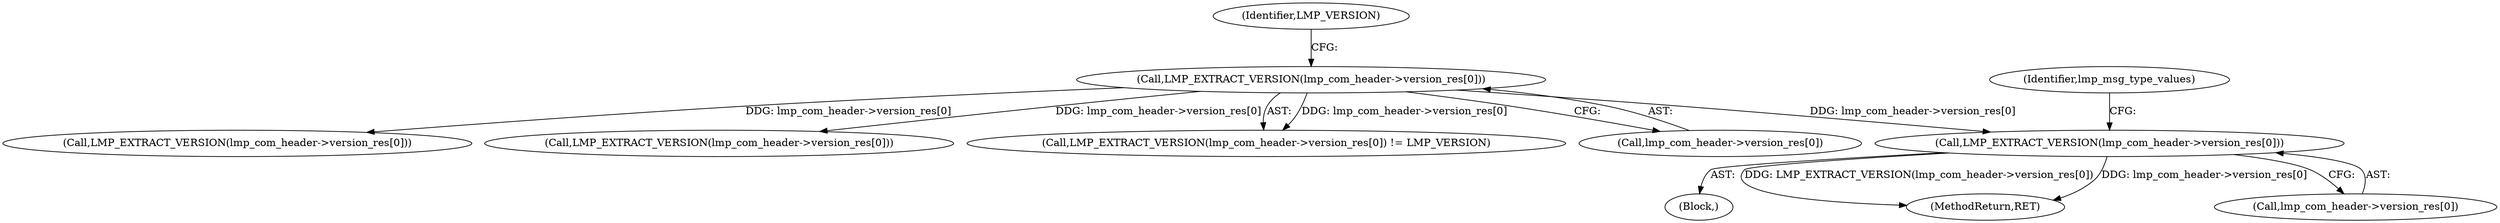 digraph "0_tcpdump_0b661e0aa61850234b64394585cf577aac570bf4@array" {
"1000201" [label="(Call,LMP_EXTRACT_VERSION(lmp_com_header->version_res[0]))"];
"1000141" [label="(Call,LMP_EXTRACT_VERSION(lmp_com_header->version_res[0]))"];
"1000154" [label="(Call,LMP_EXTRACT_VERSION(lmp_com_header->version_res[0]))"];
"1000141" [label="(Call,LMP_EXTRACT_VERSION(lmp_com_header->version_res[0]))"];
"1000209" [label="(Identifier,lmp_msg_type_values)"];
"1000200" [label="(Block,)"];
"1001949" [label="(MethodReturn,RET)"];
"1000201" [label="(Call,LMP_EXTRACT_VERSION(lmp_com_header->version_res[0]))"];
"1000174" [label="(Call,LMP_EXTRACT_VERSION(lmp_com_header->version_res[0]))"];
"1000140" [label="(Call,LMP_EXTRACT_VERSION(lmp_com_header->version_res[0]) != LMP_VERSION)"];
"1000202" [label="(Call,lmp_com_header->version_res[0])"];
"1000142" [label="(Call,lmp_com_header->version_res[0])"];
"1000147" [label="(Identifier,LMP_VERSION)"];
"1000201" -> "1000200"  [label="AST: "];
"1000201" -> "1000202"  [label="CFG: "];
"1000202" -> "1000201"  [label="AST: "];
"1000209" -> "1000201"  [label="CFG: "];
"1000201" -> "1001949"  [label="DDG: LMP_EXTRACT_VERSION(lmp_com_header->version_res[0])"];
"1000201" -> "1001949"  [label="DDG: lmp_com_header->version_res[0]"];
"1000141" -> "1000201"  [label="DDG: lmp_com_header->version_res[0]"];
"1000141" -> "1000140"  [label="AST: "];
"1000141" -> "1000142"  [label="CFG: "];
"1000142" -> "1000141"  [label="AST: "];
"1000147" -> "1000141"  [label="CFG: "];
"1000141" -> "1000140"  [label="DDG: lmp_com_header->version_res[0]"];
"1000141" -> "1000154"  [label="DDG: lmp_com_header->version_res[0]"];
"1000141" -> "1000174"  [label="DDG: lmp_com_header->version_res[0]"];
}
